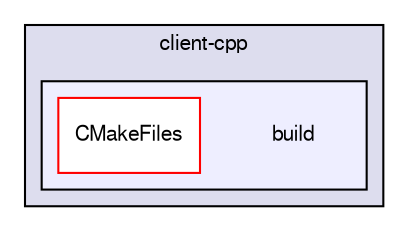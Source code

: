 digraph "/var/lib/jenkins/workspace/kaa_public/client/client-multi/client-cpp/build" {
  bgcolor=transparent;
  compound=true
  node [ fontsize="10", fontname="FreeSans"];
  edge [ labelfontsize="10", labelfontname="FreeSans"];
  subgraph clusterdir_b1e736154934372fb5df355fbd120d18 {
    graph [ bgcolor="#ddddee", pencolor="black", label="client-cpp" fontname="FreeSans", fontsize="10", URL="dir_b1e736154934372fb5df355fbd120d18.html"]
  subgraph clusterdir_264bc6e64d8c1f7582579bdc8202c23b {
    graph [ bgcolor="#eeeeff", pencolor="black", label="" URL="dir_264bc6e64d8c1f7582579bdc8202c23b.html"];
    dir_264bc6e64d8c1f7582579bdc8202c23b [shape=plaintext label="build"];
    dir_52a970a61acdad9f0402342cf4ec81c6 [shape=box label="CMakeFiles" color="red" fillcolor="white" style="filled" URL="dir_52a970a61acdad9f0402342cf4ec81c6.html"];
  }
  }
}
